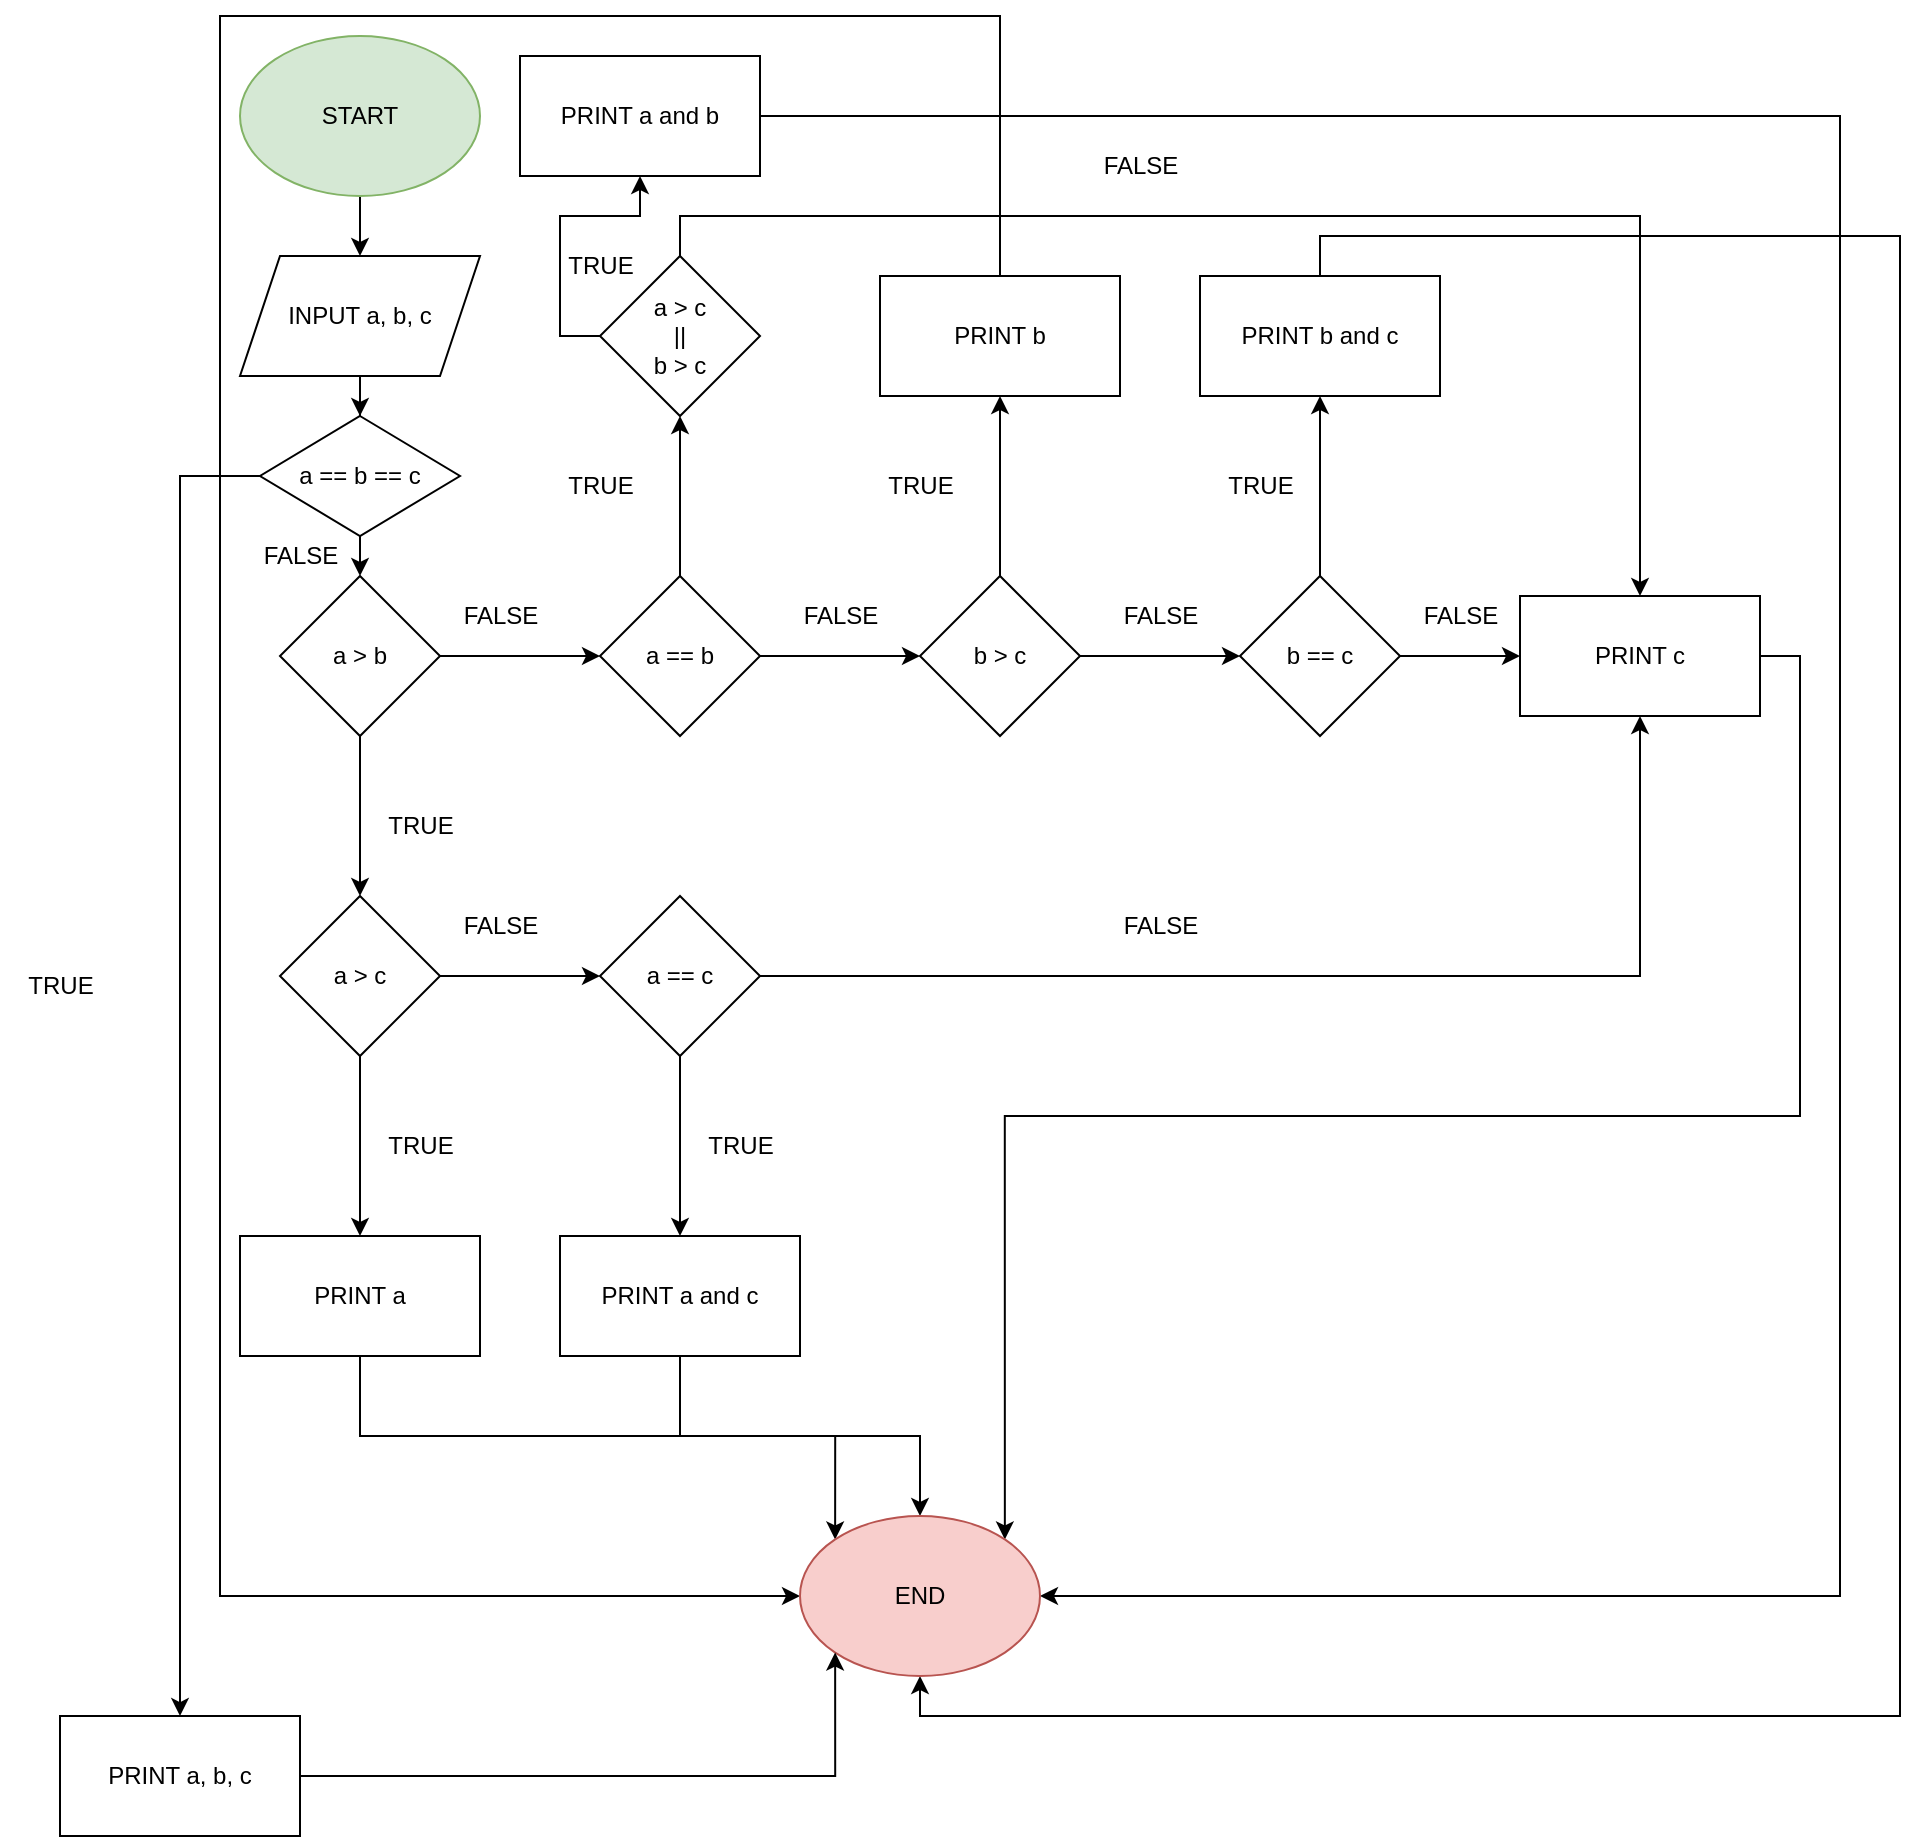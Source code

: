 <mxfile version="20.7.4" type="device" pages="6"><diagram id="PQO4kGSQrOVAsL0UP721" name="Task 1"><mxGraphModel dx="2415" dy="2029" grid="1" gridSize="10" guides="1" tooltips="1" connect="1" arrows="1" fold="1" page="1" pageScale="1" pageWidth="827" pageHeight="1169" math="0" shadow="0"><root><mxCell id="0"/><mxCell id="1" parent="0"/><mxCell id="T7D1x6nX0qEET9snU7_W-2" style="edgeStyle=orthogonalEdgeStyle;rounded=0;orthogonalLoop=1;jettySize=auto;html=1;exitX=0.5;exitY=1;exitDx=0;exitDy=0;" edge="1" parent="1" source="T7D1x6nX0qEET9snU7_W-1"><mxGeometry relative="1" as="geometry"><mxPoint x="100" y="100" as="targetPoint"/></mxGeometry></mxCell><mxCell id="T7D1x6nX0qEET9snU7_W-1" value="START" style="ellipse;whiteSpace=wrap;html=1;fillColor=#d5e8d4;strokeColor=#82b366;" vertex="1" parent="1"><mxGeometry x="40" y="-10" width="120" height="80" as="geometry"/></mxCell><mxCell id="T7D1x6nX0qEET9snU7_W-5" value="" style="edgeStyle=orthogonalEdgeStyle;rounded=0;orthogonalLoop=1;jettySize=auto;html=1;" edge="1" parent="1" source="T7D1x6nX0qEET9snU7_W-3" target="T7D1x6nX0qEET9snU7_W-62"><mxGeometry relative="1" as="geometry"><mxPoint x="100" y="180" as="targetPoint"/></mxGeometry></mxCell><mxCell id="T7D1x6nX0qEET9snU7_W-3" value="INPUT a, b, c" style="shape=parallelogram;perimeter=parallelogramPerimeter;whiteSpace=wrap;html=1;fixedSize=1;" vertex="1" parent="1"><mxGeometry x="40" y="100" width="120" height="60" as="geometry"/></mxCell><mxCell id="T7D1x6nX0qEET9snU7_W-7" value="" style="edgeStyle=orthogonalEdgeStyle;rounded=0;orthogonalLoop=1;jettySize=auto;html=1;" edge="1" parent="1" source="T7D1x6nX0qEET9snU7_W-4" target="T7D1x6nX0qEET9snU7_W-6"><mxGeometry relative="1" as="geometry"/></mxCell><mxCell id="T7D1x6nX0qEET9snU7_W-38" value="" style="edgeStyle=orthogonalEdgeStyle;rounded=0;orthogonalLoop=1;jettySize=auto;html=1;" edge="1" parent="1" source="T7D1x6nX0qEET9snU7_W-4" target="T7D1x6nX0qEET9snU7_W-37"><mxGeometry relative="1" as="geometry"/></mxCell><mxCell id="T7D1x6nX0qEET9snU7_W-4" value="a &amp;gt; b" style="rhombus;whiteSpace=wrap;html=1;" vertex="1" parent="1"><mxGeometry x="60" y="260" width="80" height="80" as="geometry"/></mxCell><mxCell id="T7D1x6nX0qEET9snU7_W-10" value="" style="edgeStyle=orthogonalEdgeStyle;rounded=0;orthogonalLoop=1;jettySize=auto;html=1;" edge="1" parent="1" source="T7D1x6nX0qEET9snU7_W-6" target="T7D1x6nX0qEET9snU7_W-9"><mxGeometry relative="1" as="geometry"/></mxCell><mxCell id="T7D1x6nX0qEET9snU7_W-29" value="" style="edgeStyle=orthogonalEdgeStyle;rounded=0;orthogonalLoop=1;jettySize=auto;html=1;" edge="1" parent="1" source="T7D1x6nX0qEET9snU7_W-6" target="T7D1x6nX0qEET9snU7_W-28"><mxGeometry relative="1" as="geometry"/></mxCell><mxCell id="T7D1x6nX0qEET9snU7_W-6" value="a == b" style="rhombus;whiteSpace=wrap;html=1;" vertex="1" parent="1"><mxGeometry x="220" y="260" width="80" height="80" as="geometry"/></mxCell><mxCell id="T7D1x6nX0qEET9snU7_W-8" value="FALSE" style="text;html=1;align=center;verticalAlign=middle;resizable=0;points=[];autosize=1;strokeColor=none;fillColor=none;" vertex="1" parent="1"><mxGeometry x="140" y="265" width="60" height="30" as="geometry"/></mxCell><mxCell id="T7D1x6nX0qEET9snU7_W-14" value="" style="edgeStyle=orthogonalEdgeStyle;rounded=0;orthogonalLoop=1;jettySize=auto;html=1;" edge="1" parent="1" source="T7D1x6nX0qEET9snU7_W-9" target="T7D1x6nX0qEET9snU7_W-13"><mxGeometry relative="1" as="geometry"/></mxCell><mxCell id="T7D1x6nX0qEET9snU7_W-25" value="" style="edgeStyle=orthogonalEdgeStyle;rounded=0;orthogonalLoop=1;jettySize=auto;html=1;" edge="1" parent="1" source="T7D1x6nX0qEET9snU7_W-9" target="T7D1x6nX0qEET9snU7_W-24"><mxGeometry relative="1" as="geometry"/></mxCell><mxCell id="T7D1x6nX0qEET9snU7_W-9" value="b &amp;gt; c" style="rhombus;whiteSpace=wrap;html=1;" vertex="1" parent="1"><mxGeometry x="380" y="260" width="80" height="80" as="geometry"/></mxCell><mxCell id="T7D1x6nX0qEET9snU7_W-11" value="FALSE" style="text;html=1;align=center;verticalAlign=middle;resizable=0;points=[];autosize=1;strokeColor=none;fillColor=none;" vertex="1" parent="1"><mxGeometry x="310" y="265" width="60" height="30" as="geometry"/></mxCell><mxCell id="T7D1x6nX0qEET9snU7_W-19" value="" style="edgeStyle=orthogonalEdgeStyle;rounded=0;orthogonalLoop=1;jettySize=auto;html=1;" edge="1" parent="1" source="T7D1x6nX0qEET9snU7_W-13" target="T7D1x6nX0qEET9snU7_W-18"><mxGeometry relative="1" as="geometry"/></mxCell><mxCell id="T7D1x6nX0qEET9snU7_W-22" value="" style="edgeStyle=orthogonalEdgeStyle;rounded=0;orthogonalLoop=1;jettySize=auto;html=1;" edge="1" parent="1" source="T7D1x6nX0qEET9snU7_W-13" target="T7D1x6nX0qEET9snU7_W-21"><mxGeometry relative="1" as="geometry"/></mxCell><mxCell id="T7D1x6nX0qEET9snU7_W-13" value="b == c" style="rhombus;whiteSpace=wrap;html=1;" vertex="1" parent="1"><mxGeometry x="540" y="260" width="80" height="80" as="geometry"/></mxCell><mxCell id="T7D1x6nX0qEET9snU7_W-16" value="FALSE" style="text;html=1;align=center;verticalAlign=middle;resizable=0;points=[];autosize=1;strokeColor=none;fillColor=none;" vertex="1" parent="1"><mxGeometry x="470" y="265" width="60" height="30" as="geometry"/></mxCell><mxCell id="T7D1x6nX0qEET9snU7_W-54" style="edgeStyle=orthogonalEdgeStyle;rounded=0;orthogonalLoop=1;jettySize=auto;html=1;exitX=1;exitY=0.5;exitDx=0;exitDy=0;entryX=1;entryY=0;entryDx=0;entryDy=0;" edge="1" parent="1" source="T7D1x6nX0qEET9snU7_W-18" target="T7D1x6nX0qEET9snU7_W-51"><mxGeometry relative="1" as="geometry"/></mxCell><mxCell id="T7D1x6nX0qEET9snU7_W-18" value="PRINT c" style="whiteSpace=wrap;html=1;" vertex="1" parent="1"><mxGeometry x="680" y="270" width="120" height="60" as="geometry"/></mxCell><mxCell id="T7D1x6nX0qEET9snU7_W-20" value="FALSE" style="text;html=1;align=center;verticalAlign=middle;resizable=0;points=[];autosize=1;strokeColor=none;fillColor=none;" vertex="1" parent="1"><mxGeometry x="620" y="265" width="60" height="30" as="geometry"/></mxCell><mxCell id="T7D1x6nX0qEET9snU7_W-57" style="edgeStyle=orthogonalEdgeStyle;rounded=0;orthogonalLoop=1;jettySize=auto;html=1;exitX=0.5;exitY=0;exitDx=0;exitDy=0;entryX=0.5;entryY=1;entryDx=0;entryDy=0;" edge="1" parent="1" source="T7D1x6nX0qEET9snU7_W-21" target="T7D1x6nX0qEET9snU7_W-51"><mxGeometry relative="1" as="geometry"><Array as="points"><mxPoint x="580" y="90"/><mxPoint x="870" y="90"/><mxPoint x="870" y="830"/><mxPoint x="380" y="830"/></Array></mxGeometry></mxCell><mxCell id="T7D1x6nX0qEET9snU7_W-21" value="PRINT b and c" style="whiteSpace=wrap;html=1;" vertex="1" parent="1"><mxGeometry x="520" y="110" width="120" height="60" as="geometry"/></mxCell><mxCell id="T7D1x6nX0qEET9snU7_W-23" value="TRUE" style="text;html=1;align=center;verticalAlign=middle;resizable=0;points=[];autosize=1;strokeColor=none;fillColor=none;" vertex="1" parent="1"><mxGeometry x="520" y="200" width="60" height="30" as="geometry"/></mxCell><mxCell id="T7D1x6nX0qEET9snU7_W-56" style="edgeStyle=orthogonalEdgeStyle;rounded=0;orthogonalLoop=1;jettySize=auto;html=1;exitX=0.5;exitY=0;exitDx=0;exitDy=0;entryX=0;entryY=0.5;entryDx=0;entryDy=0;" edge="1" parent="1" source="T7D1x6nX0qEET9snU7_W-24" target="T7D1x6nX0qEET9snU7_W-51"><mxGeometry relative="1" as="geometry"><Array as="points"><mxPoint x="420" y="-20"/><mxPoint x="30" y="-20"/><mxPoint x="30" y="770"/></Array></mxGeometry></mxCell><mxCell id="T7D1x6nX0qEET9snU7_W-24" value="PRINT b" style="whiteSpace=wrap;html=1;" vertex="1" parent="1"><mxGeometry x="360" y="110" width="120" height="60" as="geometry"/></mxCell><mxCell id="T7D1x6nX0qEET9snU7_W-26" value="TRUE" style="text;html=1;align=center;verticalAlign=middle;resizable=0;points=[];autosize=1;strokeColor=none;fillColor=none;" vertex="1" parent="1"><mxGeometry x="350" y="200" width="60" height="30" as="geometry"/></mxCell><mxCell id="T7D1x6nX0qEET9snU7_W-32" value="" style="edgeStyle=orthogonalEdgeStyle;rounded=0;orthogonalLoop=1;jettySize=auto;html=1;entryX=0.5;entryY=0;entryDx=0;entryDy=0;" edge="1" parent="1" source="T7D1x6nX0qEET9snU7_W-28" target="T7D1x6nX0qEET9snU7_W-18"><mxGeometry relative="1" as="geometry"><mxPoint x="360" y="40" as="targetPoint"/><Array as="points"><mxPoint x="260" y="80"/><mxPoint x="740" y="80"/></Array></mxGeometry></mxCell><mxCell id="T7D1x6nX0qEET9snU7_W-34" style="edgeStyle=orthogonalEdgeStyle;rounded=0;orthogonalLoop=1;jettySize=auto;html=1;exitX=0;exitY=0.5;exitDx=0;exitDy=0;" edge="1" parent="1" source="T7D1x6nX0qEET9snU7_W-28" target="T7D1x6nX0qEET9snU7_W-35"><mxGeometry relative="1" as="geometry"><mxPoint x="230" y="50" as="targetPoint"/></mxGeometry></mxCell><mxCell id="T7D1x6nX0qEET9snU7_W-28" value="a &amp;gt; c&lt;br&gt;||&lt;br&gt;b &amp;gt; c" style="rhombus;whiteSpace=wrap;html=1;" vertex="1" parent="1"><mxGeometry x="220" y="100" width="80" height="80" as="geometry"/></mxCell><mxCell id="T7D1x6nX0qEET9snU7_W-30" value="TRUE" style="text;html=1;align=center;verticalAlign=middle;resizable=0;points=[];autosize=1;strokeColor=none;fillColor=none;" vertex="1" parent="1"><mxGeometry x="190" y="200" width="60" height="30" as="geometry"/></mxCell><mxCell id="T7D1x6nX0qEET9snU7_W-33" value="FALSE" style="text;html=1;align=center;verticalAlign=middle;resizable=0;points=[];autosize=1;strokeColor=none;fillColor=none;" vertex="1" parent="1"><mxGeometry x="460" y="40" width="60" height="30" as="geometry"/></mxCell><mxCell id="T7D1x6nX0qEET9snU7_W-55" style="edgeStyle=orthogonalEdgeStyle;rounded=0;orthogonalLoop=1;jettySize=auto;html=1;exitX=1;exitY=0.5;exitDx=0;exitDy=0;entryX=1;entryY=0.5;entryDx=0;entryDy=0;" edge="1" parent="1" source="T7D1x6nX0qEET9snU7_W-35" target="T7D1x6nX0qEET9snU7_W-51"><mxGeometry relative="1" as="geometry"><Array as="points"><mxPoint x="840" y="30"/><mxPoint x="840" y="770"/></Array></mxGeometry></mxCell><mxCell id="T7D1x6nX0qEET9snU7_W-35" value="PRINT a and b" style="rounded=0;whiteSpace=wrap;html=1;" vertex="1" parent="1"><mxGeometry x="180" width="120" height="60" as="geometry"/></mxCell><mxCell id="T7D1x6nX0qEET9snU7_W-36" value="TRUE" style="text;html=1;align=center;verticalAlign=middle;resizable=0;points=[];autosize=1;strokeColor=none;fillColor=none;" vertex="1" parent="1"><mxGeometry x="190" y="90" width="60" height="30" as="geometry"/></mxCell><mxCell id="T7D1x6nX0qEET9snU7_W-41" value="" style="edgeStyle=orthogonalEdgeStyle;rounded=0;orthogonalLoop=1;jettySize=auto;html=1;" edge="1" parent="1" source="T7D1x6nX0qEET9snU7_W-37" target="T7D1x6nX0qEET9snU7_W-40"><mxGeometry relative="1" as="geometry"/></mxCell><mxCell id="T7D1x6nX0qEET9snU7_W-47" value="" style="edgeStyle=orthogonalEdgeStyle;rounded=0;orthogonalLoop=1;jettySize=auto;html=1;" edge="1" parent="1" source="T7D1x6nX0qEET9snU7_W-37" target="T7D1x6nX0qEET9snU7_W-46"><mxGeometry relative="1" as="geometry"/></mxCell><mxCell id="T7D1x6nX0qEET9snU7_W-37" value="a &amp;gt; c" style="rhombus;whiteSpace=wrap;html=1;" vertex="1" parent="1"><mxGeometry x="60" y="420" width="80" height="80" as="geometry"/></mxCell><mxCell id="T7D1x6nX0qEET9snU7_W-39" value="TRUE" style="text;html=1;align=center;verticalAlign=middle;resizable=0;points=[];autosize=1;strokeColor=none;fillColor=none;" vertex="1" parent="1"><mxGeometry x="100" y="370" width="60" height="30" as="geometry"/></mxCell><mxCell id="T7D1x6nX0qEET9snU7_W-44" value="" style="edgeStyle=orthogonalEdgeStyle;rounded=0;orthogonalLoop=1;jettySize=auto;html=1;entryX=0.5;entryY=1;entryDx=0;entryDy=0;" edge="1" parent="1" source="T7D1x6nX0qEET9snU7_W-40" target="T7D1x6nX0qEET9snU7_W-18"><mxGeometry relative="1" as="geometry"><mxPoint x="360" y="460" as="targetPoint"/></mxGeometry></mxCell><mxCell id="T7D1x6nX0qEET9snU7_W-50" value="" style="edgeStyle=orthogonalEdgeStyle;rounded=0;orthogonalLoop=1;jettySize=auto;html=1;" edge="1" parent="1" source="T7D1x6nX0qEET9snU7_W-40" target="T7D1x6nX0qEET9snU7_W-49"><mxGeometry relative="1" as="geometry"/></mxCell><mxCell id="T7D1x6nX0qEET9snU7_W-40" value="a == c" style="rhombus;whiteSpace=wrap;html=1;" vertex="1" parent="1"><mxGeometry x="220" y="420" width="80" height="80" as="geometry"/></mxCell><mxCell id="T7D1x6nX0qEET9snU7_W-42" value="FALSE" style="text;html=1;align=center;verticalAlign=middle;resizable=0;points=[];autosize=1;strokeColor=none;fillColor=none;" vertex="1" parent="1"><mxGeometry x="140" y="420" width="60" height="30" as="geometry"/></mxCell><mxCell id="T7D1x6nX0qEET9snU7_W-45" value="FALSE" style="text;html=1;align=center;verticalAlign=middle;resizable=0;points=[];autosize=1;strokeColor=none;fillColor=none;" vertex="1" parent="1"><mxGeometry x="470" y="420" width="60" height="30" as="geometry"/></mxCell><mxCell id="T7D1x6nX0qEET9snU7_W-52" style="edgeStyle=orthogonalEdgeStyle;rounded=0;orthogonalLoop=1;jettySize=auto;html=1;exitX=0.5;exitY=1;exitDx=0;exitDy=0;entryX=0.5;entryY=0;entryDx=0;entryDy=0;" edge="1" parent="1" source="T7D1x6nX0qEET9snU7_W-46" target="T7D1x6nX0qEET9snU7_W-51"><mxGeometry relative="1" as="geometry"/></mxCell><mxCell id="T7D1x6nX0qEET9snU7_W-46" value="PRINT a" style="whiteSpace=wrap;html=1;" vertex="1" parent="1"><mxGeometry x="40" y="590" width="120" height="60" as="geometry"/></mxCell><mxCell id="T7D1x6nX0qEET9snU7_W-48" value="TRUE" style="text;html=1;align=center;verticalAlign=middle;resizable=0;points=[];autosize=1;strokeColor=none;fillColor=none;" vertex="1" parent="1"><mxGeometry x="100" y="530" width="60" height="30" as="geometry"/></mxCell><mxCell id="T7D1x6nX0qEET9snU7_W-53" style="edgeStyle=orthogonalEdgeStyle;rounded=0;orthogonalLoop=1;jettySize=auto;html=1;exitX=0.5;exitY=1;exitDx=0;exitDy=0;entryX=0;entryY=0;entryDx=0;entryDy=0;" edge="1" parent="1" source="T7D1x6nX0qEET9snU7_W-49" target="T7D1x6nX0qEET9snU7_W-51"><mxGeometry relative="1" as="geometry"/></mxCell><mxCell id="T7D1x6nX0qEET9snU7_W-49" value="PRINT a and c" style="whiteSpace=wrap;html=1;" vertex="1" parent="1"><mxGeometry x="200" y="590" width="120" height="60" as="geometry"/></mxCell><mxCell id="T7D1x6nX0qEET9snU7_W-51" value="END" style="ellipse;whiteSpace=wrap;html=1;fillColor=#f8cecc;strokeColor=#b85450;" vertex="1" parent="1"><mxGeometry x="320" y="730" width="120" height="80" as="geometry"/></mxCell><mxCell id="T7D1x6nX0qEET9snU7_W-58" value="TRUE" style="text;html=1;align=center;verticalAlign=middle;resizable=0;points=[];autosize=1;strokeColor=none;fillColor=none;" vertex="1" parent="1"><mxGeometry x="260" y="530" width="60" height="30" as="geometry"/></mxCell><mxCell id="T7D1x6nX0qEET9snU7_W-63" style="edgeStyle=orthogonalEdgeStyle;rounded=0;orthogonalLoop=1;jettySize=auto;html=1;exitX=0.5;exitY=1;exitDx=0;exitDy=0;entryX=0.5;entryY=0;entryDx=0;entryDy=0;" edge="1" parent="1" source="T7D1x6nX0qEET9snU7_W-62" target="T7D1x6nX0qEET9snU7_W-4"><mxGeometry relative="1" as="geometry"/></mxCell><mxCell id="T7D1x6nX0qEET9snU7_W-65" style="edgeStyle=orthogonalEdgeStyle;rounded=0;orthogonalLoop=1;jettySize=auto;html=1;exitX=0;exitY=0.5;exitDx=0;exitDy=0;" edge="1" parent="1" source="T7D1x6nX0qEET9snU7_W-62" target="T7D1x6nX0qEET9snU7_W-66"><mxGeometry relative="1" as="geometry"><mxPoint x="20" y="911.111" as="targetPoint"/></mxGeometry></mxCell><mxCell id="T7D1x6nX0qEET9snU7_W-62" value="a == b == c" style="rhombus;whiteSpace=wrap;html=1;" vertex="1" parent="1"><mxGeometry x="50" y="180" width="100" height="60" as="geometry"/></mxCell><mxCell id="T7D1x6nX0qEET9snU7_W-67" style="edgeStyle=orthogonalEdgeStyle;rounded=0;orthogonalLoop=1;jettySize=auto;html=1;exitX=1;exitY=0.5;exitDx=0;exitDy=0;entryX=0;entryY=1;entryDx=0;entryDy=0;" edge="1" parent="1" source="T7D1x6nX0qEET9snU7_W-66" target="T7D1x6nX0qEET9snU7_W-51"><mxGeometry relative="1" as="geometry"/></mxCell><mxCell id="T7D1x6nX0qEET9snU7_W-66" value="PRINT a, b, c" style="rounded=0;whiteSpace=wrap;html=1;" vertex="1" parent="1"><mxGeometry x="-50" y="830.001" width="120" height="60" as="geometry"/></mxCell><mxCell id="T7D1x6nX0qEET9snU7_W-68" value="TRUE" style="text;html=1;align=center;verticalAlign=middle;resizable=0;points=[];autosize=1;strokeColor=none;fillColor=none;" vertex="1" parent="1"><mxGeometry x="-80" y="450" width="60" height="30" as="geometry"/></mxCell><mxCell id="T7D1x6nX0qEET9snU7_W-69" value="FALSE" style="text;html=1;align=center;verticalAlign=middle;resizable=0;points=[];autosize=1;strokeColor=none;fillColor=none;" vertex="1" parent="1"><mxGeometry x="40" y="235" width="60" height="30" as="geometry"/></mxCell></root></mxGraphModel></diagram><diagram id="2i9wyV0uucL_06FnjaHt" name="Task 1 - simple"><mxGraphModel dx="794" dy="430" grid="1" gridSize="10" guides="1" tooltips="1" connect="1" arrows="1" fold="1" page="1" pageScale="1" pageWidth="827" pageHeight="1169" math="0" shadow="0"><root><mxCell id="0"/><mxCell id="1" parent="0"/><mxCell id="de358x9DNglo37i4JBiB-1" style="edgeStyle=orthogonalEdgeStyle;rounded=0;orthogonalLoop=1;jettySize=auto;html=1;exitX=0.5;exitY=1;exitDx=0;exitDy=0;" edge="1" parent="1" source="de358x9DNglo37i4JBiB-2" target="de358x9DNglo37i4JBiB-4"><mxGeometry relative="1" as="geometry"><mxPoint x="730" y="380" as="targetPoint"/></mxGeometry></mxCell><mxCell id="de358x9DNglo37i4JBiB-2" value="START" style="ellipse;whiteSpace=wrap;html=1;fillColor=#d5e8d4;strokeColor=#82b366;" vertex="1" parent="1"><mxGeometry x="670" y="260" width="120" height="80" as="geometry"/></mxCell><mxCell id="de358x9DNglo37i4JBiB-3" style="edgeStyle=orthogonalEdgeStyle;rounded=0;orthogonalLoop=1;jettySize=auto;html=1;exitX=0.5;exitY=1;exitDx=0;exitDy=0;" edge="1" parent="1" source="de358x9DNglo37i4JBiB-4"><mxGeometry relative="1" as="geometry"><mxPoint x="730" y="470" as="targetPoint"/></mxGeometry></mxCell><mxCell id="de358x9DNglo37i4JBiB-4" value="INPUT a, b, c" style="shape=parallelogram;perimeter=parallelogramPerimeter;whiteSpace=wrap;html=1;fixedSize=1;" vertex="1" parent="1"><mxGeometry x="670" y="380" width="120" height="60" as="geometry"/></mxCell><mxCell id="de358x9DNglo37i4JBiB-5" value="" style="edgeStyle=orthogonalEdgeStyle;rounded=0;orthogonalLoop=1;jettySize=auto;html=1;" edge="1" parent="1" source="de358x9DNglo37i4JBiB-7"><mxGeometry relative="1" as="geometry"><mxPoint x="830" y="510" as="targetPoint"/></mxGeometry></mxCell><mxCell id="de358x9DNglo37i4JBiB-6" value="" style="edgeStyle=orthogonalEdgeStyle;rounded=0;orthogonalLoop=1;jettySize=auto;html=1;" edge="1" parent="1" source="de358x9DNglo37i4JBiB-7"><mxGeometry relative="1" as="geometry"><mxPoint x="630" y="510" as="targetPoint"/></mxGeometry></mxCell><mxCell id="de358x9DNglo37i4JBiB-7" value="a &amp;gt; b" style="rhombus;whiteSpace=wrap;html=1;" vertex="1" parent="1"><mxGeometry x="670" y="470" width="120" height="80" as="geometry"/></mxCell><mxCell id="de358x9DNglo37i4JBiB-8" value="" style="edgeStyle=orthogonalEdgeStyle;rounded=0;orthogonalLoop=1;jettySize=auto;html=1;" edge="1" parent="1" source="de358x9DNglo37i4JBiB-10" target="de358x9DNglo37i4JBiB-13"><mxGeometry relative="1" as="geometry"/></mxCell><mxCell id="de358x9DNglo37i4JBiB-9" value="" style="edgeStyle=orthogonalEdgeStyle;rounded=0;orthogonalLoop=1;jettySize=auto;html=1;" edge="1" parent="1" source="de358x9DNglo37i4JBiB-10" target="de358x9DNglo37i4JBiB-23"><mxGeometry relative="1" as="geometry"/></mxCell><mxCell id="de358x9DNglo37i4JBiB-10" value="b &amp;gt; c" style="rhombus;whiteSpace=wrap;html=1;" vertex="1" parent="1"><mxGeometry x="830" y="470" width="120" height="80" as="geometry"/></mxCell><mxCell id="de358x9DNglo37i4JBiB-11" value="FALSE" style="text;html=1;align=center;verticalAlign=middle;resizable=0;points=[];autosize=1;strokeColor=none;fillColor=none;" vertex="1" parent="1"><mxGeometry x="780" y="475" width="60" height="30" as="geometry"/></mxCell><mxCell id="de358x9DNglo37i4JBiB-12" style="edgeStyle=orthogonalEdgeStyle;rounded=0;orthogonalLoop=1;jettySize=auto;html=1;exitX=0.5;exitY=1;exitDx=0;exitDy=0;entryX=0.5;entryY=0;entryDx=0;entryDy=0;" edge="1" parent="1" source="de358x9DNglo37i4JBiB-13" target="de358x9DNglo37i4JBiB-26"><mxGeometry relative="1" as="geometry"/></mxCell><mxCell id="de358x9DNglo37i4JBiB-13" value="PRINT c" style="whiteSpace=wrap;html=1;" vertex="1" parent="1"><mxGeometry x="730" y="660" width="120" height="60" as="geometry"/></mxCell><mxCell id="de358x9DNglo37i4JBiB-14" value="FALSE" style="text;html=1;align=center;verticalAlign=middle;resizable=0;points=[];autosize=1;strokeColor=none;fillColor=none;" vertex="1" parent="1"><mxGeometry x="820" y="560" width="60" height="30" as="geometry"/></mxCell><mxCell id="de358x9DNglo37i4JBiB-15" style="edgeStyle=orthogonalEdgeStyle;rounded=0;orthogonalLoop=1;jettySize=auto;html=1;exitX=0.5;exitY=1;exitDx=0;exitDy=0;entryX=0;entryY=0.5;entryDx=0;entryDy=0;" edge="1" parent="1" source="de358x9DNglo37i4JBiB-17" target="de358x9DNglo37i4JBiB-13"><mxGeometry relative="1" as="geometry"/></mxCell><mxCell id="de358x9DNglo37i4JBiB-16" value="" style="edgeStyle=orthogonalEdgeStyle;rounded=0;orthogonalLoop=1;jettySize=auto;html=1;" edge="1" parent="1" source="de358x9DNglo37i4JBiB-17" target="de358x9DNglo37i4JBiB-21"><mxGeometry relative="1" as="geometry"/></mxCell><mxCell id="de358x9DNglo37i4JBiB-17" value="a &amp;gt; c" style="rhombus;whiteSpace=wrap;html=1;" vertex="1" parent="1"><mxGeometry x="510" y="470" width="120" height="80" as="geometry"/></mxCell><mxCell id="de358x9DNglo37i4JBiB-18" value="TRUE" style="text;html=1;align=center;verticalAlign=middle;resizable=0;points=[];autosize=1;strokeColor=none;fillColor=none;" vertex="1" parent="1"><mxGeometry x="620" y="475" width="60" height="30" as="geometry"/></mxCell><mxCell id="de358x9DNglo37i4JBiB-19" value="FALSE" style="text;html=1;align=center;verticalAlign=middle;resizable=0;points=[];autosize=1;strokeColor=none;fillColor=none;" vertex="1" parent="1"><mxGeometry x="510" y="560" width="60" height="30" as="geometry"/></mxCell><mxCell id="de358x9DNglo37i4JBiB-20" style="edgeStyle=orthogonalEdgeStyle;rounded=0;orthogonalLoop=1;jettySize=auto;html=1;exitX=0.5;exitY=1;exitDx=0;exitDy=0;entryX=0.5;entryY=0;entryDx=0;entryDy=0;" edge="1" parent="1" source="de358x9DNglo37i4JBiB-21" target="de358x9DNglo37i4JBiB-26"><mxGeometry relative="1" as="geometry"/></mxCell><mxCell id="de358x9DNglo37i4JBiB-21" value="PRINT a" style="whiteSpace=wrap;html=1;" vertex="1" parent="1"><mxGeometry x="380" y="660" width="120" height="60" as="geometry"/></mxCell><mxCell id="de358x9DNglo37i4JBiB-22" style="edgeStyle=orthogonalEdgeStyle;rounded=0;orthogonalLoop=1;jettySize=auto;html=1;exitX=0.5;exitY=1;exitDx=0;exitDy=0;entryX=0.5;entryY=0;entryDx=0;entryDy=0;" edge="1" parent="1" source="de358x9DNglo37i4JBiB-23" target="de358x9DNglo37i4JBiB-26"><mxGeometry relative="1" as="geometry"/></mxCell><mxCell id="de358x9DNglo37i4JBiB-23" value="PRINT b" style="whiteSpace=wrap;html=1;" vertex="1" parent="1"><mxGeometry x="970" y="660" width="120" height="60" as="geometry"/></mxCell><mxCell id="de358x9DNglo37i4JBiB-24" value="FALSE" style="text;html=1;align=center;verticalAlign=middle;resizable=0;points=[];autosize=1;strokeColor=none;fillColor=none;" vertex="1" parent="1"><mxGeometry x="450" y="475" width="60" height="30" as="geometry"/></mxCell><mxCell id="de358x9DNglo37i4JBiB-25" value="TRUE" style="text;html=1;align=center;verticalAlign=middle;resizable=0;points=[];autosize=1;strokeColor=none;fillColor=none;" vertex="1" parent="1"><mxGeometry x="950" y="475" width="60" height="30" as="geometry"/></mxCell><mxCell id="de358x9DNglo37i4JBiB-26" value="END" style="ellipse;whiteSpace=wrap;html=1;fillColor=#f8cecc;strokeColor=#b85450;" vertex="1" parent="1"><mxGeometry x="680" y="830" width="120" height="80" as="geometry"/></mxCell></root></mxGraphModel></diagram><diagram id="4-GoBMzOHF2TQ5UgJs4n" name="Task 2"><mxGraphModel dx="794" dy="430" grid="1" gridSize="10" guides="1" tooltips="1" connect="1" arrows="1" fold="1" page="1" pageScale="1" pageWidth="827" pageHeight="1169" math="0" shadow="0"><root><mxCell id="0"/><mxCell id="1" parent="0"/><mxCell id="6NQ_Pmp9D9EiYvFuwoYX-1" value="" style="edgeStyle=orthogonalEdgeStyle;rounded=0;orthogonalLoop=1;jettySize=auto;html=1;" edge="1" parent="1" source="6NQ_Pmp9D9EiYvFuwoYX-2" target="6NQ_Pmp9D9EiYvFuwoYX-4"><mxGeometry relative="1" as="geometry"/></mxCell><mxCell id="6NQ_Pmp9D9EiYvFuwoYX-2" value="START" style="ellipse;whiteSpace=wrap;html=1;fillColor=#d5e8d4;strokeColor=#82b366;" vertex="1" parent="1"><mxGeometry x="330" y="30" width="120" height="80" as="geometry"/></mxCell><mxCell id="6NQ_Pmp9D9EiYvFuwoYX-3" value="" style="edgeStyle=orthogonalEdgeStyle;rounded=0;orthogonalLoop=1;jettySize=auto;html=1;" edge="1" parent="1" source="6NQ_Pmp9D9EiYvFuwoYX-4" target="6NQ_Pmp9D9EiYvFuwoYX-6"><mxGeometry relative="1" as="geometry"/></mxCell><mxCell id="6NQ_Pmp9D9EiYvFuwoYX-4" value="INPUT num1, num2, num3, num4, num5" style="shape=parallelogram;perimeter=parallelogramPerimeter;whiteSpace=wrap;html=1;fixedSize=1;" vertex="1" parent="1"><mxGeometry x="300" y="200" width="180" height="60" as="geometry"/></mxCell><mxCell id="6NQ_Pmp9D9EiYvFuwoYX-5" value="" style="edgeStyle=orthogonalEdgeStyle;rounded=0;orthogonalLoop=1;jettySize=auto;html=1;" edge="1" parent="1" source="6NQ_Pmp9D9EiYvFuwoYX-6" target="6NQ_Pmp9D9EiYvFuwoYX-7"><mxGeometry relative="1" as="geometry"/></mxCell><mxCell id="6NQ_Pmp9D9EiYvFuwoYX-6" value="PRINT&lt;br&gt;(num1 + num2 + num3 + num4 + num5) / 5" style="whiteSpace=wrap;html=1;" vertex="1" parent="1"><mxGeometry x="330" y="340" width="120" height="60" as="geometry"/></mxCell><mxCell id="6NQ_Pmp9D9EiYvFuwoYX-7" value="END" style="ellipse;whiteSpace=wrap;html=1;fillColor=#f8cecc;strokeColor=#b85450;" vertex="1" parent="1"><mxGeometry x="320" y="470" width="140" height="80" as="geometry"/></mxCell></root></mxGraphModel></diagram><diagram id="axe-RmsZafteK-nC5bGn" name="Task 3"><mxGraphModel dx="794" dy="430" grid="1" gridSize="10" guides="1" tooltips="1" connect="1" arrows="1" fold="1" page="1" pageScale="1" pageWidth="827" pageHeight="1169" math="0" shadow="0"><root><mxCell id="0"/><mxCell id="1" parent="0"/><mxCell id="n_yMyGtdxUZDUS2xFMvq-1" value="" style="edgeStyle=orthogonalEdgeStyle;rounded=0;orthogonalLoop=1;jettySize=auto;html=1;" edge="1" parent="1" source="n_yMyGtdxUZDUS2xFMvq-2" target="n_yMyGtdxUZDUS2xFMvq-4"><mxGeometry relative="1" as="geometry"/></mxCell><mxCell id="n_yMyGtdxUZDUS2xFMvq-2" value="START" style="ellipse;whiteSpace=wrap;html=1;fillColor=#d5e8d4;strokeColor=#82b366;" vertex="1" parent="1"><mxGeometry x="310" y="20" width="120" height="80" as="geometry"/></mxCell><mxCell id="n_yMyGtdxUZDUS2xFMvq-3" value="" style="edgeStyle=orthogonalEdgeStyle;rounded=0;orthogonalLoop=1;jettySize=auto;html=1;" edge="1" parent="1" source="n_yMyGtdxUZDUS2xFMvq-4"><mxGeometry relative="1" as="geometry"><mxPoint x="370" y="330" as="targetPoint"/></mxGeometry></mxCell><mxCell id="n_yMyGtdxUZDUS2xFMvq-4" value="INPUT x and y" style="shape=parallelogram;perimeter=parallelogramPerimeter;whiteSpace=wrap;html=1;fixedSize=1;" vertex="1" parent="1"><mxGeometry x="310" y="190" width="120" height="60" as="geometry"/></mxCell><mxCell id="n_yMyGtdxUZDUS2xFMvq-5" value="" style="edgeStyle=orthogonalEdgeStyle;rounded=0;orthogonalLoop=1;jettySize=auto;html=1;" edge="1" parent="1" source="n_yMyGtdxUZDUS2xFMvq-6" target="n_yMyGtdxUZDUS2xFMvq-8"><mxGeometry relative="1" as="geometry"/></mxCell><mxCell id="n_yMyGtdxUZDUS2xFMvq-6" value="INPUT a and p" style="shape=parallelogram;perimeter=parallelogramPerimeter;whiteSpace=wrap;html=1;fixedSize=1;" vertex="1" parent="1"><mxGeometry x="310" y="330" width="120" height="60" as="geometry"/></mxCell><mxCell id="n_yMyGtdxUZDUS2xFMvq-7" value="" style="edgeStyle=orthogonalEdgeStyle;rounded=0;orthogonalLoop=1;jettySize=auto;html=1;" edge="1" parent="1" source="n_yMyGtdxUZDUS2xFMvq-8" target="n_yMyGtdxUZDUS2xFMvq-10"><mxGeometry relative="1" as="geometry"/></mxCell><mxCell id="n_yMyGtdxUZDUS2xFMvq-8" value="a = x * y&lt;br&gt;p = 2 * (x + y)" style="whiteSpace=wrap;html=1;" vertex="1" parent="1"><mxGeometry x="310" y="470" width="120" height="60" as="geometry"/></mxCell><mxCell id="n_yMyGtdxUZDUS2xFMvq-9" value="" style="edgeStyle=orthogonalEdgeStyle;rounded=0;orthogonalLoop=1;jettySize=auto;html=1;" edge="1" parent="1" source="n_yMyGtdxUZDUS2xFMvq-10" target="n_yMyGtdxUZDUS2xFMvq-11"><mxGeometry relative="1" as="geometry"/></mxCell><mxCell id="n_yMyGtdxUZDUS2xFMvq-10" value="PRINT a and p" style="whiteSpace=wrap;html=1;" vertex="1" parent="1"><mxGeometry x="310" y="610" width="120" height="60" as="geometry"/></mxCell><mxCell id="n_yMyGtdxUZDUS2xFMvq-11" value="END" style="ellipse;whiteSpace=wrap;html=1;fillColor=#f8cecc;strokeColor=#b85450;" vertex="1" parent="1"><mxGeometry x="290" y="740" width="160" height="80" as="geometry"/></mxCell></root></mxGraphModel></diagram><diagram id="lFONCQrcyeweFB11Cua0" name="Task 4"><mxGraphModel dx="794" dy="430" grid="1" gridSize="10" guides="1" tooltips="1" connect="1" arrows="1" fold="1" page="1" pageScale="1" pageWidth="827" pageHeight="1169" math="0" shadow="0"><root><mxCell id="0"/><mxCell id="1" parent="0"/><mxCell id="_qSlX2--d5SEdyytr-gx-3" value="" style="edgeStyle=orthogonalEdgeStyle;rounded=0;orthogonalLoop=1;jettySize=auto;html=1;" edge="1" parent="1" source="_qSlX2--d5SEdyytr-gx-1" target="_qSlX2--d5SEdyytr-gx-2"><mxGeometry relative="1" as="geometry"/></mxCell><mxCell id="_qSlX2--d5SEdyytr-gx-1" value="START" style="ellipse;whiteSpace=wrap;html=1;fillColor=#d5e8d4;strokeColor=#82b366;" vertex="1" parent="1"><mxGeometry x="350" y="90" width="120" height="80" as="geometry"/></mxCell><mxCell id="_qSlX2--d5SEdyytr-gx-6" value="" style="edgeStyle=orthogonalEdgeStyle;rounded=0;orthogonalLoop=1;jettySize=auto;html=1;" edge="1" parent="1" source="_qSlX2--d5SEdyytr-gx-2" target="_qSlX2--d5SEdyytr-gx-5"><mxGeometry relative="1" as="geometry"/></mxCell><mxCell id="_qSlX2--d5SEdyytr-gx-2" value="INPUT counter = 0" style="shape=parallelogram;perimeter=parallelogramPerimeter;whiteSpace=wrap;html=1;fixedSize=1;" vertex="1" parent="1"><mxGeometry x="340" y="260" width="140" height="60" as="geometry"/></mxCell><mxCell id="_qSlX2--d5SEdyytr-gx-8" value="" style="edgeStyle=orthogonalEdgeStyle;rounded=0;orthogonalLoop=1;jettySize=auto;html=1;" edge="1" parent="1" source="_qSlX2--d5SEdyytr-gx-5" target="_qSlX2--d5SEdyytr-gx-7"><mxGeometry relative="1" as="geometry"/></mxCell><mxCell id="_qSlX2--d5SEdyytr-gx-15" value="" style="edgeStyle=orthogonalEdgeStyle;rounded=0;orthogonalLoop=1;jettySize=auto;html=1;" edge="1" parent="1" source="_qSlX2--d5SEdyytr-gx-5" target="_qSlX2--d5SEdyytr-gx-14"><mxGeometry relative="1" as="geometry"/></mxCell><mxCell id="_qSlX2--d5SEdyytr-gx-5" value="Is counter&amp;nbsp; &amp;gt; 10 ?" style="rhombus;whiteSpace=wrap;html=1;" vertex="1" parent="1"><mxGeometry x="350" y="390" width="120" height="80" as="geometry"/></mxCell><mxCell id="_qSlX2--d5SEdyytr-gx-10" value="" style="edgeStyle=orthogonalEdgeStyle;rounded=0;orthogonalLoop=1;jettySize=auto;html=1;" edge="1" parent="1" source="_qSlX2--d5SEdyytr-gx-7"><mxGeometry relative="1" as="geometry"><mxPoint x="610" y="370" as="targetPoint"/></mxGeometry></mxCell><mxCell id="_qSlX2--d5SEdyytr-gx-7" value="Add 1 to counter" style="whiteSpace=wrap;html=1;" vertex="1" parent="1"><mxGeometry x="550" y="400" width="120" height="60" as="geometry"/></mxCell><mxCell id="_qSlX2--d5SEdyytr-gx-12" style="edgeStyle=orthogonalEdgeStyle;rounded=0;orthogonalLoop=1;jettySize=auto;html=1;exitX=0;exitY=0.5;exitDx=0;exitDy=0;entryX=0.5;entryY=0;entryDx=0;entryDy=0;" edge="1" parent="1" source="_qSlX2--d5SEdyytr-gx-9" target="_qSlX2--d5SEdyytr-gx-5"><mxGeometry relative="1" as="geometry"/></mxCell><mxCell id="_qSlX2--d5SEdyytr-gx-9" value="PRINT Hello World" style="whiteSpace=wrap;html=1;" vertex="1" parent="1"><mxGeometry x="550" y="310" width="120" height="60" as="geometry"/></mxCell><mxCell id="_qSlX2--d5SEdyytr-gx-13" value="FALSE" style="text;html=1;align=center;verticalAlign=middle;resizable=0;points=[];autosize=1;strokeColor=none;fillColor=none;" vertex="1" parent="1"><mxGeometry x="480" y="400" width="60" height="30" as="geometry"/></mxCell><mxCell id="_qSlX2--d5SEdyytr-gx-14" value="END" style="ellipse;whiteSpace=wrap;html=1;fillColor=#f8cecc;strokeColor=#b85450;" vertex="1" parent="1"><mxGeometry x="350" y="550" width="120" height="80" as="geometry"/></mxCell><mxCell id="_qSlX2--d5SEdyytr-gx-16" value="TRUE" style="text;html=1;align=center;verticalAlign=middle;resizable=0;points=[];autosize=1;strokeColor=none;fillColor=none;" vertex="1" parent="1"><mxGeometry x="410" y="500" width="60" height="30" as="geometry"/></mxCell></root></mxGraphModel></diagram><diagram id="Uci-DaSq6TJKgXWQhaWq" name="Task 5"><mxGraphModel dx="1134" dy="614" grid="1" gridSize="10" guides="1" tooltips="1" connect="1" arrows="1" fold="1" page="1" pageScale="1" pageWidth="827" pageHeight="1169" math="0" shadow="0"><root><mxCell id="0"/><mxCell id="1" parent="0"/><mxCell id="Wlo7MFMfbiq4Qff933Yt-2" style="edgeStyle=orthogonalEdgeStyle;rounded=0;orthogonalLoop=1;jettySize=auto;html=1;exitX=0.5;exitY=1;exitDx=0;exitDy=0;" edge="1" parent="1" source="Wlo7MFMfbiq4Qff933Yt-1"><mxGeometry relative="1" as="geometry"><mxPoint x="390" y="140" as="targetPoint"/></mxGeometry></mxCell><mxCell id="Wlo7MFMfbiq4Qff933Yt-1" value="START" style="ellipse;whiteSpace=wrap;html=1;fillColor=#d5e8d4;strokeColor=#82b366;" vertex="1" parent="1"><mxGeometry x="330" y="10" width="120" height="80" as="geometry"/></mxCell><mxCell id="iNI2EjrsWlIoPzgK19UR-3" value="" style="edgeStyle=orthogonalEdgeStyle;rounded=0;orthogonalLoop=1;jettySize=auto;html=1;" edge="1" parent="1" source="iNI2EjrsWlIoPzgK19UR-1" target="iNI2EjrsWlIoPzgK19UR-2"><mxGeometry relative="1" as="geometry"/></mxCell><mxCell id="iNI2EjrsWlIoPzgK19UR-1" value="INPUT i = 1, sum = 0" style="shape=parallelogram;perimeter=parallelogramPerimeter;whiteSpace=wrap;html=1;fixedSize=1;" vertex="1" parent="1"><mxGeometry x="320" y="140" width="140" height="60" as="geometry"/></mxCell><mxCell id="iNI2EjrsWlIoPzgK19UR-5" value="" style="edgeStyle=orthogonalEdgeStyle;rounded=0;orthogonalLoop=1;jettySize=auto;html=1;" edge="1" parent="1" source="iNI2EjrsWlIoPzgK19UR-2"><mxGeometry relative="1" as="geometry"><mxPoint x="390" y="450" as="targetPoint"/></mxGeometry></mxCell><mxCell id="iNI2EjrsWlIoPzgK19UR-14" value="" style="edgeStyle=elbowEdgeStyle;rounded=0;orthogonalLoop=1;jettySize=auto;html=1;" edge="1" parent="1" source="iNI2EjrsWlIoPzgK19UR-2" target="iNI2EjrsWlIoPzgK19UR-13"><mxGeometry relative="1" as="geometry"/></mxCell><mxCell id="iNI2EjrsWlIoPzgK19UR-2" value="Is i &amp;lt;= 50 ?" style="rhombus;whiteSpace=wrap;html=1;" vertex="1" parent="1"><mxGeometry x="350" y="270" width="80" height="80" as="geometry"/></mxCell><mxCell id="iNI2EjrsWlIoPzgK19UR-8" value="" style="edgeStyle=orthogonalEdgeStyle;rounded=0;orthogonalLoop=1;jettySize=auto;html=1;" edge="1" parent="1" source="iNI2EjrsWlIoPzgK19UR-4" target="iNI2EjrsWlIoPzgK19UR-7"><mxGeometry relative="1" as="geometry"/></mxCell><mxCell id="iNI2EjrsWlIoPzgK19UR-4" value="sum = sum + i" style="whiteSpace=wrap;html=1;" vertex="1" parent="1"><mxGeometry x="330" y="570" width="120" height="60" as="geometry"/></mxCell><mxCell id="iNI2EjrsWlIoPzgK19UR-6" value="TRUE" style="text;html=1;align=center;verticalAlign=middle;resizable=0;points=[];autosize=1;strokeColor=none;fillColor=none;" vertex="1" parent="1"><mxGeometry x="380" y="365" width="60" height="30" as="geometry"/></mxCell><mxCell id="iNI2EjrsWlIoPzgK19UR-11" style="edgeStyle=elbowEdgeStyle;rounded=0;orthogonalLoop=1;jettySize=auto;html=1;exitX=0;exitY=0.5;exitDx=0;exitDy=0;entryX=0;entryY=0.5;entryDx=0;entryDy=0;" edge="1" parent="1" source="iNI2EjrsWlIoPzgK19UR-7" target="iNI2EjrsWlIoPzgK19UR-2"><mxGeometry relative="1" as="geometry"><Array as="points"><mxPoint x="240" y="340"/></Array></mxGeometry></mxCell><mxCell id="iNI2EjrsWlIoPzgK19UR-7" value="i++" style="whiteSpace=wrap;html=1;" vertex="1" parent="1"><mxGeometry x="330" y="690" width="120" height="60" as="geometry"/></mxCell><mxCell id="iNI2EjrsWlIoPzgK19UR-16" value="" style="edgeStyle=elbowEdgeStyle;rounded=0;orthogonalLoop=1;jettySize=auto;html=1;" edge="1" parent="1" source="iNI2EjrsWlIoPzgK19UR-13" target="iNI2EjrsWlIoPzgK19UR-15"><mxGeometry relative="1" as="geometry"/></mxCell><mxCell id="iNI2EjrsWlIoPzgK19UR-13" value="PRINT sum" style="whiteSpace=wrap;html=1;" vertex="1" parent="1"><mxGeometry x="490" y="280" width="120" height="60" as="geometry"/></mxCell><mxCell id="iNI2EjrsWlIoPzgK19UR-15" value="END" style="ellipse;whiteSpace=wrap;html=1;fillColor=#f8cecc;strokeColor=#b85450;" vertex="1" parent="1"><mxGeometry x="495" y="410" width="110" height="80" as="geometry"/></mxCell><mxCell id="iNI2EjrsWlIoPzgK19UR-18" style="edgeStyle=elbowEdgeStyle;rounded=0;orthogonalLoop=1;jettySize=auto;html=1;exitX=0.5;exitY=1;exitDx=0;exitDy=0;entryX=0.5;entryY=0;entryDx=0;entryDy=0;" edge="1" parent="1" source="iNI2EjrsWlIoPzgK19UR-17" target="iNI2EjrsWlIoPzgK19UR-4"><mxGeometry relative="1" as="geometry"/></mxCell><mxCell id="iNI2EjrsWlIoPzgK19UR-20" style="edgeStyle=elbowEdgeStyle;rounded=0;orthogonalLoop=1;jettySize=auto;html=1;exitX=1;exitY=0.5;exitDx=0;exitDy=0;entryX=1;entryY=0.5;entryDx=0;entryDy=0;" edge="1" parent="1" source="iNI2EjrsWlIoPzgK19UR-17" target="iNI2EjrsWlIoPzgK19UR-7"><mxGeometry relative="1" as="geometry"><Array as="points"><mxPoint x="500" y="660"/></Array></mxGeometry></mxCell><mxCell id="iNI2EjrsWlIoPzgK19UR-17" value="i % 2 == 0 ?" style="rhombus;whiteSpace=wrap;html=1;" vertex="1" parent="1"><mxGeometry x="340" y="450" width="100" height="80" as="geometry"/></mxCell><mxCell id="iNI2EjrsWlIoPzgK19UR-19" value="TRUE" style="text;html=1;align=center;verticalAlign=middle;resizable=0;points=[];autosize=1;strokeColor=none;fillColor=none;" vertex="1" parent="1"><mxGeometry x="390" y="530" width="60" height="30" as="geometry"/></mxCell><mxCell id="iNI2EjrsWlIoPzgK19UR-21" value="FALSE" style="text;html=1;align=center;verticalAlign=middle;resizable=0;points=[];autosize=1;strokeColor=none;fillColor=none;" vertex="1" parent="1"><mxGeometry x="500" y="595" width="60" height="30" as="geometry"/></mxCell><mxCell id="iNI2EjrsWlIoPzgK19UR-22" value="FALSE" style="text;html=1;align=center;verticalAlign=middle;resizable=0;points=[];autosize=1;strokeColor=none;fillColor=none;" vertex="1" parent="1"><mxGeometry x="420" y="275" width="60" height="30" as="geometry"/></mxCell></root></mxGraphModel></diagram></mxfile>
